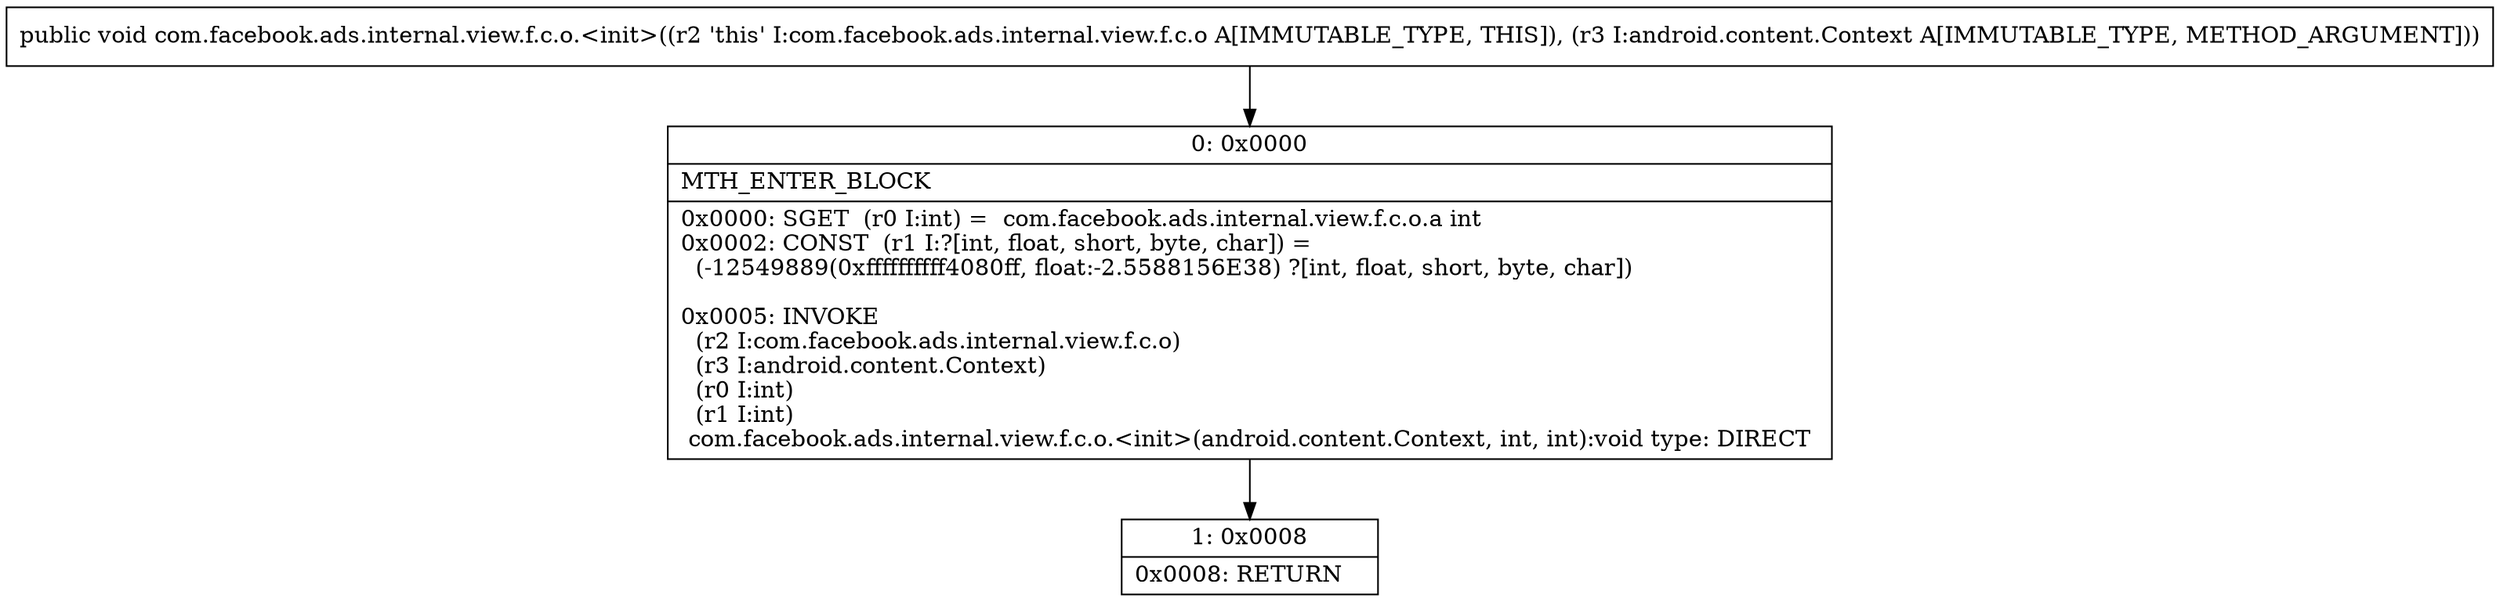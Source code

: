 digraph "CFG forcom.facebook.ads.internal.view.f.c.o.\<init\>(Landroid\/content\/Context;)V" {
Node_0 [shape=record,label="{0\:\ 0x0000|MTH_ENTER_BLOCK\l|0x0000: SGET  (r0 I:int) =  com.facebook.ads.internal.view.f.c.o.a int \l0x0002: CONST  (r1 I:?[int, float, short, byte, char]) = \l  (\-12549889(0xffffffffff4080ff, float:\-2.5588156E38) ?[int, float, short, byte, char])\l \l0x0005: INVOKE  \l  (r2 I:com.facebook.ads.internal.view.f.c.o)\l  (r3 I:android.content.Context)\l  (r0 I:int)\l  (r1 I:int)\l com.facebook.ads.internal.view.f.c.o.\<init\>(android.content.Context, int, int):void type: DIRECT \l}"];
Node_1 [shape=record,label="{1\:\ 0x0008|0x0008: RETURN   \l}"];
MethodNode[shape=record,label="{public void com.facebook.ads.internal.view.f.c.o.\<init\>((r2 'this' I:com.facebook.ads.internal.view.f.c.o A[IMMUTABLE_TYPE, THIS]), (r3 I:android.content.Context A[IMMUTABLE_TYPE, METHOD_ARGUMENT])) }"];
MethodNode -> Node_0;
Node_0 -> Node_1;
}

